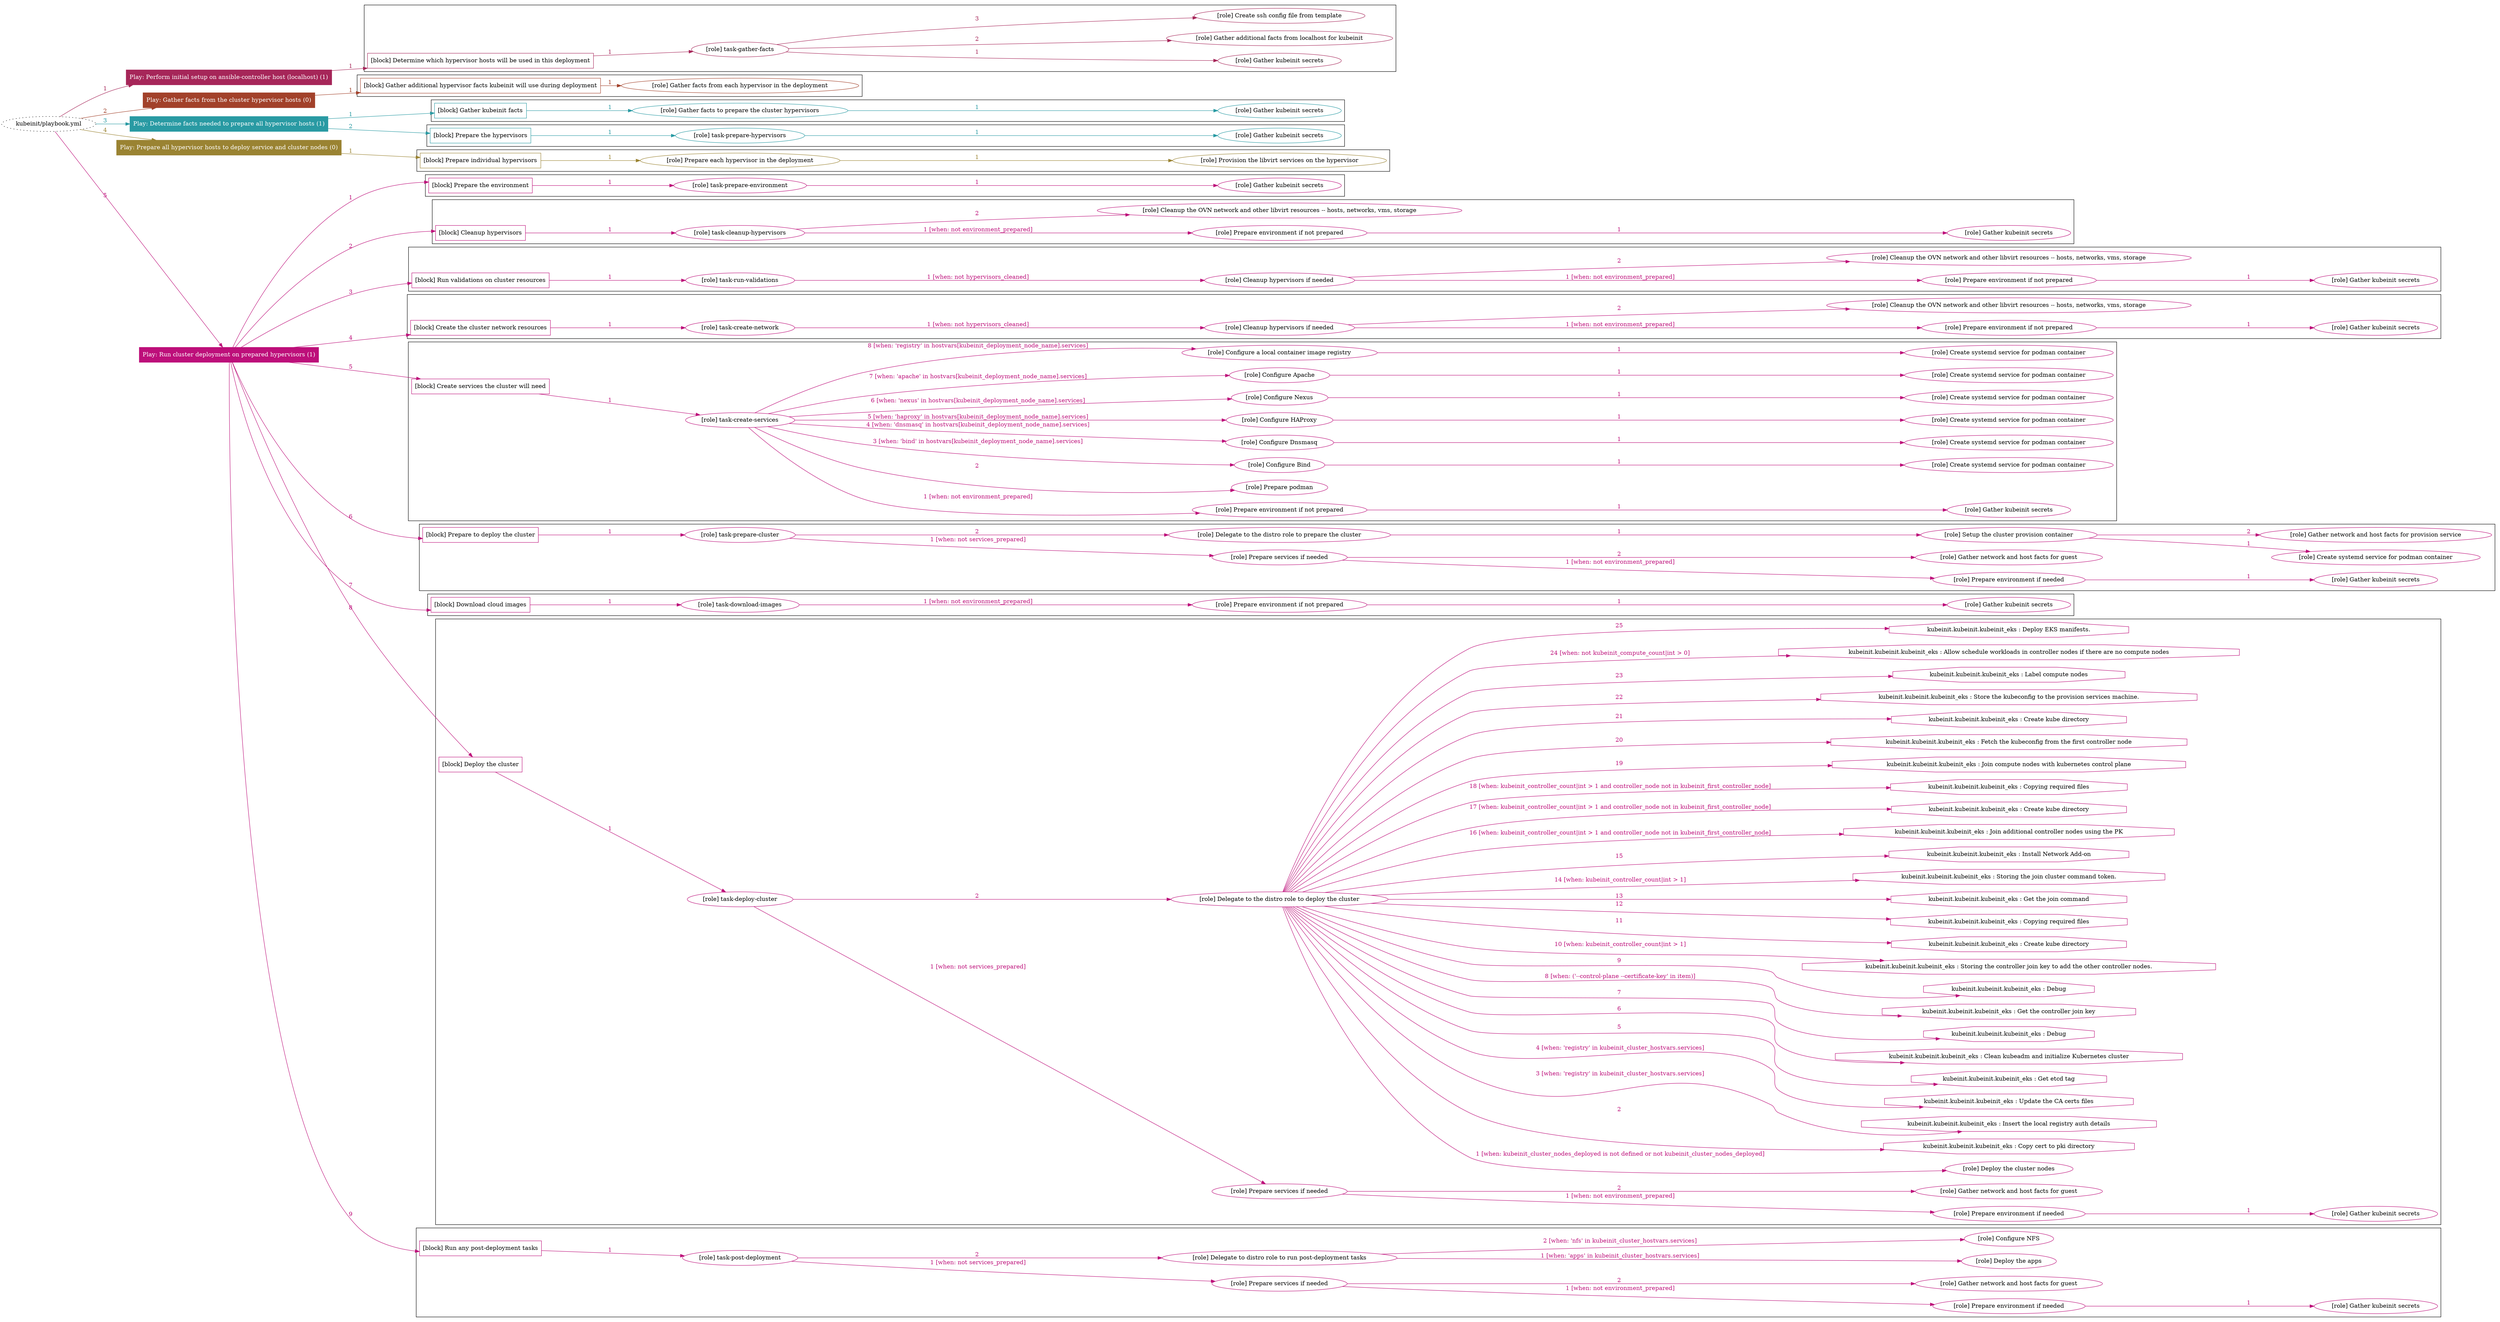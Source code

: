 digraph {
	graph [concentrate=true ordering=in rankdir=LR ratio=fill]
	edge [esep=5 sep=10]
	"kubeinit/playbook.yml" [URL="/home/runner/work/kubeinit/kubeinit/kubeinit/playbook.yml" id=playbook_c68b5346 style=dotted]
	"kubeinit/playbook.yml" -> play_2cca711b [label="1 " color="#a62659" fontcolor="#a62659" id=edge_7b5213d1 labeltooltip="1 " tooltip="1 "]
	subgraph "Play: Perform initial setup on ansible-controller host (localhost) (1)" {
		play_2cca711b [label="Play: Perform initial setup on ansible-controller host (localhost) (1)" URL="/home/runner/work/kubeinit/kubeinit/kubeinit/playbook.yml" color="#a62659" fontcolor="#ffffff" id=play_2cca711b shape=box style=filled tooltip=localhost]
		play_2cca711b -> block_35243fd2 [label=1 color="#a62659" fontcolor="#a62659" id=edge_e1781f9f labeltooltip=1 tooltip=1]
		subgraph cluster_block_35243fd2 {
			block_35243fd2 [label="[block] Determine which hypervisor hosts will be used in this deployment" URL="/home/runner/work/kubeinit/kubeinit/kubeinit/playbook.yml" color="#a62659" id=block_35243fd2 labeltooltip="Determine which hypervisor hosts will be used in this deployment" shape=box tooltip="Determine which hypervisor hosts will be used in this deployment"]
			block_35243fd2 -> role_c795b550 [label="1 " color="#a62659" fontcolor="#a62659" id=edge_b0d139e2 labeltooltip="1 " tooltip="1 "]
			subgraph "task-gather-facts" {
				role_c795b550 [label="[role] task-gather-facts" URL="/home/runner/work/kubeinit/kubeinit/kubeinit/playbook.yml" color="#a62659" id=role_c795b550 tooltip="task-gather-facts"]
				role_c795b550 -> role_e281907b [label="1 " color="#a62659" fontcolor="#a62659" id=edge_45d68e8f labeltooltip="1 " tooltip="1 "]
				subgraph "Gather kubeinit secrets" {
					role_e281907b [label="[role] Gather kubeinit secrets" URL="/home/runner/.ansible/collections/ansible_collections/kubeinit/kubeinit/roles/kubeinit_prepare/tasks/build_hypervisors_group.yml" color="#a62659" id=role_e281907b tooltip="Gather kubeinit secrets"]
				}
				role_c795b550 -> role_2769cbab [label="2 " color="#a62659" fontcolor="#a62659" id=edge_4b1c3a07 labeltooltip="2 " tooltip="2 "]
				subgraph "Gather additional facts from localhost for kubeinit" {
					role_2769cbab [label="[role] Gather additional facts from localhost for kubeinit" URL="/home/runner/.ansible/collections/ansible_collections/kubeinit/kubeinit/roles/kubeinit_prepare/tasks/build_hypervisors_group.yml" color="#a62659" id=role_2769cbab tooltip="Gather additional facts from localhost for kubeinit"]
				}
				role_c795b550 -> role_233fa149 [label="3 " color="#a62659" fontcolor="#a62659" id=edge_4111a25f labeltooltip="3 " tooltip="3 "]
				subgraph "Create ssh config file from template" {
					role_233fa149 [label="[role] Create ssh config file from template" URL="/home/runner/.ansible/collections/ansible_collections/kubeinit/kubeinit/roles/kubeinit_prepare/tasks/build_hypervisors_group.yml" color="#a62659" id=role_233fa149 tooltip="Create ssh config file from template"]
				}
			}
		}
	}
	"kubeinit/playbook.yml" -> play_6b00c701 [label="2 " color="#a2412a" fontcolor="#a2412a" id=edge_c020b6cf labeltooltip="2 " tooltip="2 "]
	subgraph "Play: Gather facts from the cluster hypervisor hosts (0)" {
		play_6b00c701 [label="Play: Gather facts from the cluster hypervisor hosts (0)" URL="/home/runner/work/kubeinit/kubeinit/kubeinit/playbook.yml" color="#a2412a" fontcolor="#ffffff" id=play_6b00c701 shape=box style=filled tooltip="Play: Gather facts from the cluster hypervisor hosts (0)"]
		play_6b00c701 -> block_b0afff28 [label=1 color="#a2412a" fontcolor="#a2412a" id=edge_057c5c45 labeltooltip=1 tooltip=1]
		subgraph cluster_block_b0afff28 {
			block_b0afff28 [label="[block] Gather additional hypervisor facts kubeinit will use during deployment" URL="/home/runner/work/kubeinit/kubeinit/kubeinit/playbook.yml" color="#a2412a" id=block_b0afff28 labeltooltip="Gather additional hypervisor facts kubeinit will use during deployment" shape=box tooltip="Gather additional hypervisor facts kubeinit will use during deployment"]
			block_b0afff28 -> role_95263b1f [label="1 " color="#a2412a" fontcolor="#a2412a" id=edge_a540914f labeltooltip="1 " tooltip="1 "]
			subgraph "Gather facts from each hypervisor in the deployment" {
				role_95263b1f [label="[role] Gather facts from each hypervisor in the deployment" URL="/home/runner/work/kubeinit/kubeinit/kubeinit/playbook.yml" color="#a2412a" id=role_95263b1f tooltip="Gather facts from each hypervisor in the deployment"]
			}
		}
	}
	"kubeinit/playbook.yml" -> play_147496eb [label="3 " color="#299aa3" fontcolor="#299aa3" id=edge_dfecfcf0 labeltooltip="3 " tooltip="3 "]
	subgraph "Play: Determine facts needed to prepare all hypervisor hosts (1)" {
		play_147496eb [label="Play: Determine facts needed to prepare all hypervisor hosts (1)" URL="/home/runner/work/kubeinit/kubeinit/kubeinit/playbook.yml" color="#299aa3" fontcolor="#ffffff" id=play_147496eb shape=box style=filled tooltip=localhost]
		play_147496eb -> block_518b6dad [label=1 color="#299aa3" fontcolor="#299aa3" id=edge_19180009 labeltooltip=1 tooltip=1]
		subgraph cluster_block_518b6dad {
			block_518b6dad [label="[block] Gather kubeinit facts" URL="/home/runner/work/kubeinit/kubeinit/kubeinit/playbook.yml" color="#299aa3" id=block_518b6dad labeltooltip="Gather kubeinit facts" shape=box tooltip="Gather kubeinit facts"]
			block_518b6dad -> role_99573e40 [label="1 " color="#299aa3" fontcolor="#299aa3" id=edge_03c3fbfb labeltooltip="1 " tooltip="1 "]
			subgraph "Gather facts to prepare the cluster hypervisors" {
				role_99573e40 [label="[role] Gather facts to prepare the cluster hypervisors" URL="/home/runner/work/kubeinit/kubeinit/kubeinit/playbook.yml" color="#299aa3" id=role_99573e40 tooltip="Gather facts to prepare the cluster hypervisors"]
				role_99573e40 -> role_c1c01ff2 [label="1 " color="#299aa3" fontcolor="#299aa3" id=edge_de5f2564 labeltooltip="1 " tooltip="1 "]
				subgraph "Gather kubeinit secrets" {
					role_c1c01ff2 [label="[role] Gather kubeinit secrets" URL="/home/runner/.ansible/collections/ansible_collections/kubeinit/kubeinit/roles/kubeinit_prepare/tasks/gather_kubeinit_facts.yml" color="#299aa3" id=role_c1c01ff2 tooltip="Gather kubeinit secrets"]
				}
			}
		}
		play_147496eb -> block_0cc04a56 [label=2 color="#299aa3" fontcolor="#299aa3" id=edge_bee56fce labeltooltip=2 tooltip=2]
		subgraph cluster_block_0cc04a56 {
			block_0cc04a56 [label="[block] Prepare the hypervisors" URL="/home/runner/work/kubeinit/kubeinit/kubeinit/playbook.yml" color="#299aa3" id=block_0cc04a56 labeltooltip="Prepare the hypervisors" shape=box tooltip="Prepare the hypervisors"]
			block_0cc04a56 -> role_fcddc761 [label="1 " color="#299aa3" fontcolor="#299aa3" id=edge_f2cb1e63 labeltooltip="1 " tooltip="1 "]
			subgraph "task-prepare-hypervisors" {
				role_fcddc761 [label="[role] task-prepare-hypervisors" URL="/home/runner/work/kubeinit/kubeinit/kubeinit/playbook.yml" color="#299aa3" id=role_fcddc761 tooltip="task-prepare-hypervisors"]
				role_fcddc761 -> role_3a2d52ed [label="1 " color="#299aa3" fontcolor="#299aa3" id=edge_ec6f6e6b labeltooltip="1 " tooltip="1 "]
				subgraph "Gather kubeinit secrets" {
					role_3a2d52ed [label="[role] Gather kubeinit secrets" URL="/home/runner/.ansible/collections/ansible_collections/kubeinit/kubeinit/roles/kubeinit_prepare/tasks/gather_kubeinit_facts.yml" color="#299aa3" id=role_3a2d52ed tooltip="Gather kubeinit secrets"]
				}
			}
		}
	}
	"kubeinit/playbook.yml" -> play_e4dea5e8 [label="4 " color="#9a8332" fontcolor="#9a8332" id=edge_ccf4d382 labeltooltip="4 " tooltip="4 "]
	subgraph "Play: Prepare all hypervisor hosts to deploy service and cluster nodes (0)" {
		play_e4dea5e8 [label="Play: Prepare all hypervisor hosts to deploy service and cluster nodes (0)" URL="/home/runner/work/kubeinit/kubeinit/kubeinit/playbook.yml" color="#9a8332" fontcolor="#ffffff" id=play_e4dea5e8 shape=box style=filled tooltip="Play: Prepare all hypervisor hosts to deploy service and cluster nodes (0)"]
		play_e4dea5e8 -> block_d09c6f03 [label=1 color="#9a8332" fontcolor="#9a8332" id=edge_a44c0e95 labeltooltip=1 tooltip=1]
		subgraph cluster_block_d09c6f03 {
			block_d09c6f03 [label="[block] Prepare individual hypervisors" URL="/home/runner/work/kubeinit/kubeinit/kubeinit/playbook.yml" color="#9a8332" id=block_d09c6f03 labeltooltip="Prepare individual hypervisors" shape=box tooltip="Prepare individual hypervisors"]
			block_d09c6f03 -> role_a3fccbf2 [label="1 " color="#9a8332" fontcolor="#9a8332" id=edge_be40c628 labeltooltip="1 " tooltip="1 "]
			subgraph "Prepare each hypervisor in the deployment" {
				role_a3fccbf2 [label="[role] Prepare each hypervisor in the deployment" URL="/home/runner/work/kubeinit/kubeinit/kubeinit/playbook.yml" color="#9a8332" id=role_a3fccbf2 tooltip="Prepare each hypervisor in the deployment"]
				role_a3fccbf2 -> role_8faf30be [label="1 " color="#9a8332" fontcolor="#9a8332" id=edge_e4c3ff54 labeltooltip="1 " tooltip="1 "]
				subgraph "Provision the libvirt services on the hypervisor" {
					role_8faf30be [label="[role] Provision the libvirt services on the hypervisor" URL="/home/runner/.ansible/collections/ansible_collections/kubeinit/kubeinit/roles/kubeinit_prepare/tasks/prepare_hypervisor.yml" color="#9a8332" id=role_8faf30be tooltip="Provision the libvirt services on the hypervisor"]
				}
			}
		}
	}
	"kubeinit/playbook.yml" -> play_e30058d6 [label="5 " color="#bd0f7a" fontcolor="#bd0f7a" id=edge_05025c13 labeltooltip="5 " tooltip="5 "]
	subgraph "Play: Run cluster deployment on prepared hypervisors (1)" {
		play_e30058d6 [label="Play: Run cluster deployment on prepared hypervisors (1)" URL="/home/runner/work/kubeinit/kubeinit/kubeinit/playbook.yml" color="#bd0f7a" fontcolor="#ffffff" id=play_e30058d6 shape=box style=filled tooltip=localhost]
		play_e30058d6 -> block_7da5c8a6 [label=1 color="#bd0f7a" fontcolor="#bd0f7a" id=edge_30e87358 labeltooltip=1 tooltip=1]
		subgraph cluster_block_7da5c8a6 {
			block_7da5c8a6 [label="[block] Prepare the environment" URL="/home/runner/work/kubeinit/kubeinit/kubeinit/playbook.yml" color="#bd0f7a" id=block_7da5c8a6 labeltooltip="Prepare the environment" shape=box tooltip="Prepare the environment"]
			block_7da5c8a6 -> role_700036f3 [label="1 " color="#bd0f7a" fontcolor="#bd0f7a" id=edge_45936d30 labeltooltip="1 " tooltip="1 "]
			subgraph "task-prepare-environment" {
				role_700036f3 [label="[role] task-prepare-environment" URL="/home/runner/work/kubeinit/kubeinit/kubeinit/playbook.yml" color="#bd0f7a" id=role_700036f3 tooltip="task-prepare-environment"]
				role_700036f3 -> role_173a0d23 [label="1 " color="#bd0f7a" fontcolor="#bd0f7a" id=edge_36e083ce labeltooltip="1 " tooltip="1 "]
				subgraph "Gather kubeinit secrets" {
					role_173a0d23 [label="[role] Gather kubeinit secrets" URL="/home/runner/.ansible/collections/ansible_collections/kubeinit/kubeinit/roles/kubeinit_prepare/tasks/gather_kubeinit_facts.yml" color="#bd0f7a" id=role_173a0d23 tooltip="Gather kubeinit secrets"]
				}
			}
		}
		play_e30058d6 -> block_8bc6e457 [label=2 color="#bd0f7a" fontcolor="#bd0f7a" id=edge_50cf2ad2 labeltooltip=2 tooltip=2]
		subgraph cluster_block_8bc6e457 {
			block_8bc6e457 [label="[block] Cleanup hypervisors" URL="/home/runner/work/kubeinit/kubeinit/kubeinit/playbook.yml" color="#bd0f7a" id=block_8bc6e457 labeltooltip="Cleanup hypervisors" shape=box tooltip="Cleanup hypervisors"]
			block_8bc6e457 -> role_d3594ee9 [label="1 " color="#bd0f7a" fontcolor="#bd0f7a" id=edge_af38700e labeltooltip="1 " tooltip="1 "]
			subgraph "task-cleanup-hypervisors" {
				role_d3594ee9 [label="[role] task-cleanup-hypervisors" URL="/home/runner/work/kubeinit/kubeinit/kubeinit/playbook.yml" color="#bd0f7a" id=role_d3594ee9 tooltip="task-cleanup-hypervisors"]
				role_d3594ee9 -> role_67d3279c [label="1 [when: not environment_prepared]" color="#bd0f7a" fontcolor="#bd0f7a" id=edge_00fc64a5 labeltooltip="1 [when: not environment_prepared]" tooltip="1 [when: not environment_prepared]"]
				subgraph "Prepare environment if not prepared" {
					role_67d3279c [label="[role] Prepare environment if not prepared" URL="/home/runner/.ansible/collections/ansible_collections/kubeinit/kubeinit/roles/kubeinit_prepare/tasks/cleanup_hypervisors.yml" color="#bd0f7a" id=role_67d3279c tooltip="Prepare environment if not prepared"]
					role_67d3279c -> role_4f981d88 [label="1 " color="#bd0f7a" fontcolor="#bd0f7a" id=edge_932eb0bc labeltooltip="1 " tooltip="1 "]
					subgraph "Gather kubeinit secrets" {
						role_4f981d88 [label="[role] Gather kubeinit secrets" URL="/home/runner/.ansible/collections/ansible_collections/kubeinit/kubeinit/roles/kubeinit_prepare/tasks/gather_kubeinit_facts.yml" color="#bd0f7a" id=role_4f981d88 tooltip="Gather kubeinit secrets"]
					}
				}
				role_d3594ee9 -> role_b9b1b226 [label="2 " color="#bd0f7a" fontcolor="#bd0f7a" id=edge_1e2026af labeltooltip="2 " tooltip="2 "]
				subgraph "Cleanup the OVN network and other libvirt resources -- hosts, networks, vms, storage" {
					role_b9b1b226 [label="[role] Cleanup the OVN network and other libvirt resources -- hosts, networks, vms, storage" URL="/home/runner/.ansible/collections/ansible_collections/kubeinit/kubeinit/roles/kubeinit_prepare/tasks/cleanup_hypervisors.yml" color="#bd0f7a" id=role_b9b1b226 tooltip="Cleanup the OVN network and other libvirt resources -- hosts, networks, vms, storage"]
				}
			}
		}
		play_e30058d6 -> block_9cb27516 [label=3 color="#bd0f7a" fontcolor="#bd0f7a" id=edge_acd5130c labeltooltip=3 tooltip=3]
		subgraph cluster_block_9cb27516 {
			block_9cb27516 [label="[block] Run validations on cluster resources" URL="/home/runner/work/kubeinit/kubeinit/kubeinit/playbook.yml" color="#bd0f7a" id=block_9cb27516 labeltooltip="Run validations on cluster resources" shape=box tooltip="Run validations on cluster resources"]
			block_9cb27516 -> role_7910d26d [label="1 " color="#bd0f7a" fontcolor="#bd0f7a" id=edge_b4d88356 labeltooltip="1 " tooltip="1 "]
			subgraph "task-run-validations" {
				role_7910d26d [label="[role] task-run-validations" URL="/home/runner/work/kubeinit/kubeinit/kubeinit/playbook.yml" color="#bd0f7a" id=role_7910d26d tooltip="task-run-validations"]
				role_7910d26d -> role_06bb8288 [label="1 [when: not hypervisors_cleaned]" color="#bd0f7a" fontcolor="#bd0f7a" id=edge_1e230a21 labeltooltip="1 [when: not hypervisors_cleaned]" tooltip="1 [when: not hypervisors_cleaned]"]
				subgraph "Cleanup hypervisors if needed" {
					role_06bb8288 [label="[role] Cleanup hypervisors if needed" URL="/home/runner/.ansible/collections/ansible_collections/kubeinit/kubeinit/roles/kubeinit_validations/tasks/main.yml" color="#bd0f7a" id=role_06bb8288 tooltip="Cleanup hypervisors if needed"]
					role_06bb8288 -> role_0dde5929 [label="1 [when: not environment_prepared]" color="#bd0f7a" fontcolor="#bd0f7a" id=edge_49eedfb3 labeltooltip="1 [when: not environment_prepared]" tooltip="1 [when: not environment_prepared]"]
					subgraph "Prepare environment if not prepared" {
						role_0dde5929 [label="[role] Prepare environment if not prepared" URL="/home/runner/.ansible/collections/ansible_collections/kubeinit/kubeinit/roles/kubeinit_prepare/tasks/cleanup_hypervisors.yml" color="#bd0f7a" id=role_0dde5929 tooltip="Prepare environment if not prepared"]
						role_0dde5929 -> role_be4e990e [label="1 " color="#bd0f7a" fontcolor="#bd0f7a" id=edge_bc64f9fb labeltooltip="1 " tooltip="1 "]
						subgraph "Gather kubeinit secrets" {
							role_be4e990e [label="[role] Gather kubeinit secrets" URL="/home/runner/.ansible/collections/ansible_collections/kubeinit/kubeinit/roles/kubeinit_prepare/tasks/gather_kubeinit_facts.yml" color="#bd0f7a" id=role_be4e990e tooltip="Gather kubeinit secrets"]
						}
					}
					role_06bb8288 -> role_2e9d3f8f [label="2 " color="#bd0f7a" fontcolor="#bd0f7a" id=edge_98607383 labeltooltip="2 " tooltip="2 "]
					subgraph "Cleanup the OVN network and other libvirt resources -- hosts, networks, vms, storage" {
						role_2e9d3f8f [label="[role] Cleanup the OVN network and other libvirt resources -- hosts, networks, vms, storage" URL="/home/runner/.ansible/collections/ansible_collections/kubeinit/kubeinit/roles/kubeinit_prepare/tasks/cleanup_hypervisors.yml" color="#bd0f7a" id=role_2e9d3f8f tooltip="Cleanup the OVN network and other libvirt resources -- hosts, networks, vms, storage"]
					}
				}
			}
		}
		play_e30058d6 -> block_e131e62e [label=4 color="#bd0f7a" fontcolor="#bd0f7a" id=edge_e18bb6ed labeltooltip=4 tooltip=4]
		subgraph cluster_block_e131e62e {
			block_e131e62e [label="[block] Create the cluster network resources" URL="/home/runner/work/kubeinit/kubeinit/kubeinit/playbook.yml" color="#bd0f7a" id=block_e131e62e labeltooltip="Create the cluster network resources" shape=box tooltip="Create the cluster network resources"]
			block_e131e62e -> role_1a182c53 [label="1 " color="#bd0f7a" fontcolor="#bd0f7a" id=edge_73d775d1 labeltooltip="1 " tooltip="1 "]
			subgraph "task-create-network" {
				role_1a182c53 [label="[role] task-create-network" URL="/home/runner/work/kubeinit/kubeinit/kubeinit/playbook.yml" color="#bd0f7a" id=role_1a182c53 tooltip="task-create-network"]
				role_1a182c53 -> role_de4df9e3 [label="1 [when: not hypervisors_cleaned]" color="#bd0f7a" fontcolor="#bd0f7a" id=edge_1003fb73 labeltooltip="1 [when: not hypervisors_cleaned]" tooltip="1 [when: not hypervisors_cleaned]"]
				subgraph "Cleanup hypervisors if needed" {
					role_de4df9e3 [label="[role] Cleanup hypervisors if needed" URL="/home/runner/.ansible/collections/ansible_collections/kubeinit/kubeinit/roles/kubeinit_libvirt/tasks/create_network.yml" color="#bd0f7a" id=role_de4df9e3 tooltip="Cleanup hypervisors if needed"]
					role_de4df9e3 -> role_dd1e7823 [label="1 [when: not environment_prepared]" color="#bd0f7a" fontcolor="#bd0f7a" id=edge_40e9a7dc labeltooltip="1 [when: not environment_prepared]" tooltip="1 [when: not environment_prepared]"]
					subgraph "Prepare environment if not prepared" {
						role_dd1e7823 [label="[role] Prepare environment if not prepared" URL="/home/runner/.ansible/collections/ansible_collections/kubeinit/kubeinit/roles/kubeinit_prepare/tasks/cleanup_hypervisors.yml" color="#bd0f7a" id=role_dd1e7823 tooltip="Prepare environment if not prepared"]
						role_dd1e7823 -> role_9dd5d644 [label="1 " color="#bd0f7a" fontcolor="#bd0f7a" id=edge_be380d00 labeltooltip="1 " tooltip="1 "]
						subgraph "Gather kubeinit secrets" {
							role_9dd5d644 [label="[role] Gather kubeinit secrets" URL="/home/runner/.ansible/collections/ansible_collections/kubeinit/kubeinit/roles/kubeinit_prepare/tasks/gather_kubeinit_facts.yml" color="#bd0f7a" id=role_9dd5d644 tooltip="Gather kubeinit secrets"]
						}
					}
					role_de4df9e3 -> role_0f0acd6a [label="2 " color="#bd0f7a" fontcolor="#bd0f7a" id=edge_586b6c9b labeltooltip="2 " tooltip="2 "]
					subgraph "Cleanup the OVN network and other libvirt resources -- hosts, networks, vms, storage" {
						role_0f0acd6a [label="[role] Cleanup the OVN network and other libvirt resources -- hosts, networks, vms, storage" URL="/home/runner/.ansible/collections/ansible_collections/kubeinit/kubeinit/roles/kubeinit_prepare/tasks/cleanup_hypervisors.yml" color="#bd0f7a" id=role_0f0acd6a tooltip="Cleanup the OVN network and other libvirt resources -- hosts, networks, vms, storage"]
					}
				}
			}
		}
		play_e30058d6 -> block_064e1178 [label=5 color="#bd0f7a" fontcolor="#bd0f7a" id=edge_5bc93cfa labeltooltip=5 tooltip=5]
		subgraph cluster_block_064e1178 {
			block_064e1178 [label="[block] Create services the cluster will need" URL="/home/runner/work/kubeinit/kubeinit/kubeinit/playbook.yml" color="#bd0f7a" id=block_064e1178 labeltooltip="Create services the cluster will need" shape=box tooltip="Create services the cluster will need"]
			block_064e1178 -> role_633e002a [label="1 " color="#bd0f7a" fontcolor="#bd0f7a" id=edge_221c2e6e labeltooltip="1 " tooltip="1 "]
			subgraph "task-create-services" {
				role_633e002a [label="[role] task-create-services" URL="/home/runner/work/kubeinit/kubeinit/kubeinit/playbook.yml" color="#bd0f7a" id=role_633e002a tooltip="task-create-services"]
				role_633e002a -> role_ebcb94d4 [label="1 [when: not environment_prepared]" color="#bd0f7a" fontcolor="#bd0f7a" id=edge_b39fdfb1 labeltooltip="1 [when: not environment_prepared]" tooltip="1 [when: not environment_prepared]"]
				subgraph "Prepare environment if not prepared" {
					role_ebcb94d4 [label="[role] Prepare environment if not prepared" URL="/home/runner/.ansible/collections/ansible_collections/kubeinit/kubeinit/roles/kubeinit_services/tasks/main.yml" color="#bd0f7a" id=role_ebcb94d4 tooltip="Prepare environment if not prepared"]
					role_ebcb94d4 -> role_def49802 [label="1 " color="#bd0f7a" fontcolor="#bd0f7a" id=edge_9c018c24 labeltooltip="1 " tooltip="1 "]
					subgraph "Gather kubeinit secrets" {
						role_def49802 [label="[role] Gather kubeinit secrets" URL="/home/runner/.ansible/collections/ansible_collections/kubeinit/kubeinit/roles/kubeinit_prepare/tasks/gather_kubeinit_facts.yml" color="#bd0f7a" id=role_def49802 tooltip="Gather kubeinit secrets"]
					}
				}
				role_633e002a -> role_8bb7e920 [label="2 " color="#bd0f7a" fontcolor="#bd0f7a" id=edge_35c862af labeltooltip="2 " tooltip="2 "]
				subgraph "Prepare podman" {
					role_8bb7e920 [label="[role] Prepare podman" URL="/home/runner/.ansible/collections/ansible_collections/kubeinit/kubeinit/roles/kubeinit_services/tasks/00_create_service_pod.yml" color="#bd0f7a" id=role_8bb7e920 tooltip="Prepare podman"]
				}
				role_633e002a -> role_2fec03db [label="3 [when: 'bind' in hostvars[kubeinit_deployment_node_name].services]" color="#bd0f7a" fontcolor="#bd0f7a" id=edge_4c8359c5 labeltooltip="3 [when: 'bind' in hostvars[kubeinit_deployment_node_name].services]" tooltip="3 [when: 'bind' in hostvars[kubeinit_deployment_node_name].services]"]
				subgraph "Configure Bind" {
					role_2fec03db [label="[role] Configure Bind" URL="/home/runner/.ansible/collections/ansible_collections/kubeinit/kubeinit/roles/kubeinit_services/tasks/start_services_containers.yml" color="#bd0f7a" id=role_2fec03db tooltip="Configure Bind"]
					role_2fec03db -> role_779d2d7e [label="1 " color="#bd0f7a" fontcolor="#bd0f7a" id=edge_2b2d617a labeltooltip="1 " tooltip="1 "]
					subgraph "Create systemd service for podman container" {
						role_779d2d7e [label="[role] Create systemd service for podman container" URL="/home/runner/.ansible/collections/ansible_collections/kubeinit/kubeinit/roles/kubeinit_bind/tasks/main.yml" color="#bd0f7a" id=role_779d2d7e tooltip="Create systemd service for podman container"]
					}
				}
				role_633e002a -> role_69295301 [label="4 [when: 'dnsmasq' in hostvars[kubeinit_deployment_node_name].services]" color="#bd0f7a" fontcolor="#bd0f7a" id=edge_bbc3f30b labeltooltip="4 [when: 'dnsmasq' in hostvars[kubeinit_deployment_node_name].services]" tooltip="4 [when: 'dnsmasq' in hostvars[kubeinit_deployment_node_name].services]"]
				subgraph "Configure Dnsmasq" {
					role_69295301 [label="[role] Configure Dnsmasq" URL="/home/runner/.ansible/collections/ansible_collections/kubeinit/kubeinit/roles/kubeinit_services/tasks/start_services_containers.yml" color="#bd0f7a" id=role_69295301 tooltip="Configure Dnsmasq"]
					role_69295301 -> role_8feb4269 [label="1 " color="#bd0f7a" fontcolor="#bd0f7a" id=edge_134cb80e labeltooltip="1 " tooltip="1 "]
					subgraph "Create systemd service for podman container" {
						role_8feb4269 [label="[role] Create systemd service for podman container" URL="/home/runner/.ansible/collections/ansible_collections/kubeinit/kubeinit/roles/kubeinit_dnsmasq/tasks/main.yml" color="#bd0f7a" id=role_8feb4269 tooltip="Create systemd service for podman container"]
					}
				}
				role_633e002a -> role_dbe303cb [label="5 [when: 'haproxy' in hostvars[kubeinit_deployment_node_name].services]" color="#bd0f7a" fontcolor="#bd0f7a" id=edge_7416809d labeltooltip="5 [when: 'haproxy' in hostvars[kubeinit_deployment_node_name].services]" tooltip="5 [when: 'haproxy' in hostvars[kubeinit_deployment_node_name].services]"]
				subgraph "Configure HAProxy" {
					role_dbe303cb [label="[role] Configure HAProxy" URL="/home/runner/.ansible/collections/ansible_collections/kubeinit/kubeinit/roles/kubeinit_services/tasks/start_services_containers.yml" color="#bd0f7a" id=role_dbe303cb tooltip="Configure HAProxy"]
					role_dbe303cb -> role_809267d4 [label="1 " color="#bd0f7a" fontcolor="#bd0f7a" id=edge_96361c68 labeltooltip="1 " tooltip="1 "]
					subgraph "Create systemd service for podman container" {
						role_809267d4 [label="[role] Create systemd service for podman container" URL="/home/runner/.ansible/collections/ansible_collections/kubeinit/kubeinit/roles/kubeinit_haproxy/tasks/main.yml" color="#bd0f7a" id=role_809267d4 tooltip="Create systemd service for podman container"]
					}
				}
				role_633e002a -> role_b59b66c1 [label="6 [when: 'nexus' in hostvars[kubeinit_deployment_node_name].services]" color="#bd0f7a" fontcolor="#bd0f7a" id=edge_089f27fe labeltooltip="6 [when: 'nexus' in hostvars[kubeinit_deployment_node_name].services]" tooltip="6 [when: 'nexus' in hostvars[kubeinit_deployment_node_name].services]"]
				subgraph "Configure Nexus" {
					role_b59b66c1 [label="[role] Configure Nexus" URL="/home/runner/.ansible/collections/ansible_collections/kubeinit/kubeinit/roles/kubeinit_services/tasks/start_services_containers.yml" color="#bd0f7a" id=role_b59b66c1 tooltip="Configure Nexus"]
					role_b59b66c1 -> role_4b40dd43 [label="1 " color="#bd0f7a" fontcolor="#bd0f7a" id=edge_42ea702e labeltooltip="1 " tooltip="1 "]
					subgraph "Create systemd service for podman container" {
						role_4b40dd43 [label="[role] Create systemd service for podman container" URL="/home/runner/.ansible/collections/ansible_collections/kubeinit/kubeinit/roles/kubeinit_nexus/tasks/main.yml" color="#bd0f7a" id=role_4b40dd43 tooltip="Create systemd service for podman container"]
					}
				}
				role_633e002a -> role_e758b119 [label="7 [when: 'apache' in hostvars[kubeinit_deployment_node_name].services]" color="#bd0f7a" fontcolor="#bd0f7a" id=edge_9f058acd labeltooltip="7 [when: 'apache' in hostvars[kubeinit_deployment_node_name].services]" tooltip="7 [when: 'apache' in hostvars[kubeinit_deployment_node_name].services]"]
				subgraph "Configure Apache" {
					role_e758b119 [label="[role] Configure Apache" URL="/home/runner/.ansible/collections/ansible_collections/kubeinit/kubeinit/roles/kubeinit_services/tasks/start_services_containers.yml" color="#bd0f7a" id=role_e758b119 tooltip="Configure Apache"]
					role_e758b119 -> role_700e56d3 [label="1 " color="#bd0f7a" fontcolor="#bd0f7a" id=edge_4a6837e3 labeltooltip="1 " tooltip="1 "]
					subgraph "Create systemd service for podman container" {
						role_700e56d3 [label="[role] Create systemd service for podman container" URL="/home/runner/.ansible/collections/ansible_collections/kubeinit/kubeinit/roles/kubeinit_apache/tasks/main.yml" color="#bd0f7a" id=role_700e56d3 tooltip="Create systemd service for podman container"]
					}
				}
				role_633e002a -> role_95d32bff [label="8 [when: 'registry' in hostvars[kubeinit_deployment_node_name].services]" color="#bd0f7a" fontcolor="#bd0f7a" id=edge_b960a3f5 labeltooltip="8 [when: 'registry' in hostvars[kubeinit_deployment_node_name].services]" tooltip="8 [when: 'registry' in hostvars[kubeinit_deployment_node_name].services]"]
				subgraph "Configure a local container image registry" {
					role_95d32bff [label="[role] Configure a local container image registry" URL="/home/runner/.ansible/collections/ansible_collections/kubeinit/kubeinit/roles/kubeinit_services/tasks/start_services_containers.yml" color="#bd0f7a" id=role_95d32bff tooltip="Configure a local container image registry"]
					role_95d32bff -> role_af153921 [label="1 " color="#bd0f7a" fontcolor="#bd0f7a" id=edge_4bc9241d labeltooltip="1 " tooltip="1 "]
					subgraph "Create systemd service for podman container" {
						role_af153921 [label="[role] Create systemd service for podman container" URL="/home/runner/.ansible/collections/ansible_collections/kubeinit/kubeinit/roles/kubeinit_registry/tasks/main.yml" color="#bd0f7a" id=role_af153921 tooltip="Create systemd service for podman container"]
					}
				}
			}
		}
		play_e30058d6 -> block_8b874e20 [label=6 color="#bd0f7a" fontcolor="#bd0f7a" id=edge_92ddd755 labeltooltip=6 tooltip=6]
		subgraph cluster_block_8b874e20 {
			block_8b874e20 [label="[block] Prepare to deploy the cluster" URL="/home/runner/work/kubeinit/kubeinit/kubeinit/playbook.yml" color="#bd0f7a" id=block_8b874e20 labeltooltip="Prepare to deploy the cluster" shape=box tooltip="Prepare to deploy the cluster"]
			block_8b874e20 -> role_47fa345e [label="1 " color="#bd0f7a" fontcolor="#bd0f7a" id=edge_bbafc727 labeltooltip="1 " tooltip="1 "]
			subgraph "task-prepare-cluster" {
				role_47fa345e [label="[role] task-prepare-cluster" URL="/home/runner/work/kubeinit/kubeinit/kubeinit/playbook.yml" color="#bd0f7a" id=role_47fa345e tooltip="task-prepare-cluster"]
				role_47fa345e -> role_4ad682dc [label="1 [when: not services_prepared]" color="#bd0f7a" fontcolor="#bd0f7a" id=edge_0c771c2a labeltooltip="1 [when: not services_prepared]" tooltip="1 [when: not services_prepared]"]
				subgraph "Prepare services if needed" {
					role_4ad682dc [label="[role] Prepare services if needed" URL="/home/runner/.ansible/collections/ansible_collections/kubeinit/kubeinit/roles/kubeinit_prepare/tasks/prepare_cluster.yml" color="#bd0f7a" id=role_4ad682dc tooltip="Prepare services if needed"]
					role_4ad682dc -> role_a3c94efc [label="1 [when: not environment_prepared]" color="#bd0f7a" fontcolor="#bd0f7a" id=edge_62f61aac labeltooltip="1 [when: not environment_prepared]" tooltip="1 [when: not environment_prepared]"]
					subgraph "Prepare environment if needed" {
						role_a3c94efc [label="[role] Prepare environment if needed" URL="/home/runner/.ansible/collections/ansible_collections/kubeinit/kubeinit/roles/kubeinit_services/tasks/prepare_services.yml" color="#bd0f7a" id=role_a3c94efc tooltip="Prepare environment if needed"]
						role_a3c94efc -> role_7a1d5e29 [label="1 " color="#bd0f7a" fontcolor="#bd0f7a" id=edge_01fdb01d labeltooltip="1 " tooltip="1 "]
						subgraph "Gather kubeinit secrets" {
							role_7a1d5e29 [label="[role] Gather kubeinit secrets" URL="/home/runner/.ansible/collections/ansible_collections/kubeinit/kubeinit/roles/kubeinit_prepare/tasks/gather_kubeinit_facts.yml" color="#bd0f7a" id=role_7a1d5e29 tooltip="Gather kubeinit secrets"]
						}
					}
					role_4ad682dc -> role_77fb917f [label="2 " color="#bd0f7a" fontcolor="#bd0f7a" id=edge_9fd2681f labeltooltip="2 " tooltip="2 "]
					subgraph "Gather network and host facts for guest" {
						role_77fb917f [label="[role] Gather network and host facts for guest" URL="/home/runner/.ansible/collections/ansible_collections/kubeinit/kubeinit/roles/kubeinit_services/tasks/prepare_services.yml" color="#bd0f7a" id=role_77fb917f tooltip="Gather network and host facts for guest"]
					}
				}
				role_47fa345e -> role_fd59a516 [label="2 " color="#bd0f7a" fontcolor="#bd0f7a" id=edge_1db568c2 labeltooltip="2 " tooltip="2 "]
				subgraph "Delegate to the distro role to prepare the cluster" {
					role_fd59a516 [label="[role] Delegate to the distro role to prepare the cluster" URL="/home/runner/.ansible/collections/ansible_collections/kubeinit/kubeinit/roles/kubeinit_prepare/tasks/prepare_cluster.yml" color="#bd0f7a" id=role_fd59a516 tooltip="Delegate to the distro role to prepare the cluster"]
					role_fd59a516 -> role_98dc72a4 [label="1 " color="#bd0f7a" fontcolor="#bd0f7a" id=edge_18cc64af labeltooltip="1 " tooltip="1 "]
					subgraph "Setup the cluster provision container" {
						role_98dc72a4 [label="[role] Setup the cluster provision container" URL="/home/runner/.ansible/collections/ansible_collections/kubeinit/kubeinit/roles/kubeinit_eks/tasks/prepare_cluster.yml" color="#bd0f7a" id=role_98dc72a4 tooltip="Setup the cluster provision container"]
						role_98dc72a4 -> role_a3cbf5b0 [label="1 " color="#bd0f7a" fontcolor="#bd0f7a" id=edge_2aad66a9 labeltooltip="1 " tooltip="1 "]
						subgraph "Create systemd service for podman container" {
							role_a3cbf5b0 [label="[role] Create systemd service for podman container" URL="/home/runner/.ansible/collections/ansible_collections/kubeinit/kubeinit/roles/kubeinit_services/tasks/create_provision_container.yml" color="#bd0f7a" id=role_a3cbf5b0 tooltip="Create systemd service for podman container"]
						}
						role_98dc72a4 -> role_dfc3dd2d [label="2 " color="#bd0f7a" fontcolor="#bd0f7a" id=edge_976664db labeltooltip="2 " tooltip="2 "]
						subgraph "Gather network and host facts for provision service" {
							role_dfc3dd2d [label="[role] Gather network and host facts for provision service" URL="/home/runner/.ansible/collections/ansible_collections/kubeinit/kubeinit/roles/kubeinit_services/tasks/create_provision_container.yml" color="#bd0f7a" id=role_dfc3dd2d tooltip="Gather network and host facts for provision service"]
						}
					}
				}
			}
		}
		play_e30058d6 -> block_edbde516 [label=7 color="#bd0f7a" fontcolor="#bd0f7a" id=edge_526673f9 labeltooltip=7 tooltip=7]
		subgraph cluster_block_edbde516 {
			block_edbde516 [label="[block] Download cloud images" URL="/home/runner/work/kubeinit/kubeinit/kubeinit/playbook.yml" color="#bd0f7a" id=block_edbde516 labeltooltip="Download cloud images" shape=box tooltip="Download cloud images"]
			block_edbde516 -> role_4d6be62a [label="1 " color="#bd0f7a" fontcolor="#bd0f7a" id=edge_49dd59a5 labeltooltip="1 " tooltip="1 "]
			subgraph "task-download-images" {
				role_4d6be62a [label="[role] task-download-images" URL="/home/runner/work/kubeinit/kubeinit/kubeinit/playbook.yml" color="#bd0f7a" id=role_4d6be62a tooltip="task-download-images"]
				role_4d6be62a -> role_29649f3c [label="1 [when: not environment_prepared]" color="#bd0f7a" fontcolor="#bd0f7a" id=edge_ed57da87 labeltooltip="1 [when: not environment_prepared]" tooltip="1 [when: not environment_prepared]"]
				subgraph "Prepare environment if not prepared" {
					role_29649f3c [label="[role] Prepare environment if not prepared" URL="/home/runner/.ansible/collections/ansible_collections/kubeinit/kubeinit/roles/kubeinit_libvirt/tasks/download_cloud_images.yml" color="#bd0f7a" id=role_29649f3c tooltip="Prepare environment if not prepared"]
					role_29649f3c -> role_cbe1bafe [label="1 " color="#bd0f7a" fontcolor="#bd0f7a" id=edge_1adf97df labeltooltip="1 " tooltip="1 "]
					subgraph "Gather kubeinit secrets" {
						role_cbe1bafe [label="[role] Gather kubeinit secrets" URL="/home/runner/.ansible/collections/ansible_collections/kubeinit/kubeinit/roles/kubeinit_prepare/tasks/gather_kubeinit_facts.yml" color="#bd0f7a" id=role_cbe1bafe tooltip="Gather kubeinit secrets"]
					}
				}
			}
		}
		play_e30058d6 -> block_322e5ab4 [label=8 color="#bd0f7a" fontcolor="#bd0f7a" id=edge_9c73d323 labeltooltip=8 tooltip=8]
		subgraph cluster_block_322e5ab4 {
			block_322e5ab4 [label="[block] Deploy the cluster" URL="/home/runner/work/kubeinit/kubeinit/kubeinit/playbook.yml" color="#bd0f7a" id=block_322e5ab4 labeltooltip="Deploy the cluster" shape=box tooltip="Deploy the cluster"]
			block_322e5ab4 -> role_50d70cfd [label="1 " color="#bd0f7a" fontcolor="#bd0f7a" id=edge_24424bed labeltooltip="1 " tooltip="1 "]
			subgraph "task-deploy-cluster" {
				role_50d70cfd [label="[role] task-deploy-cluster" URL="/home/runner/work/kubeinit/kubeinit/kubeinit/playbook.yml" color="#bd0f7a" id=role_50d70cfd tooltip="task-deploy-cluster"]
				role_50d70cfd -> role_52513bd3 [label="1 [when: not services_prepared]" color="#bd0f7a" fontcolor="#bd0f7a" id=edge_e1562143 labeltooltip="1 [when: not services_prepared]" tooltip="1 [when: not services_prepared]"]
				subgraph "Prepare services if needed" {
					role_52513bd3 [label="[role] Prepare services if needed" URL="/home/runner/.ansible/collections/ansible_collections/kubeinit/kubeinit/roles/kubeinit_prepare/tasks/deploy_cluster.yml" color="#bd0f7a" id=role_52513bd3 tooltip="Prepare services if needed"]
					role_52513bd3 -> role_3c79222b [label="1 [when: not environment_prepared]" color="#bd0f7a" fontcolor="#bd0f7a" id=edge_607c0db1 labeltooltip="1 [when: not environment_prepared]" tooltip="1 [when: not environment_prepared]"]
					subgraph "Prepare environment if needed" {
						role_3c79222b [label="[role] Prepare environment if needed" URL="/home/runner/.ansible/collections/ansible_collections/kubeinit/kubeinit/roles/kubeinit_services/tasks/prepare_services.yml" color="#bd0f7a" id=role_3c79222b tooltip="Prepare environment if needed"]
						role_3c79222b -> role_5639032d [label="1 " color="#bd0f7a" fontcolor="#bd0f7a" id=edge_527010e7 labeltooltip="1 " tooltip="1 "]
						subgraph "Gather kubeinit secrets" {
							role_5639032d [label="[role] Gather kubeinit secrets" URL="/home/runner/.ansible/collections/ansible_collections/kubeinit/kubeinit/roles/kubeinit_prepare/tasks/gather_kubeinit_facts.yml" color="#bd0f7a" id=role_5639032d tooltip="Gather kubeinit secrets"]
						}
					}
					role_52513bd3 -> role_f3a0c206 [label="2 " color="#bd0f7a" fontcolor="#bd0f7a" id=edge_21461722 labeltooltip="2 " tooltip="2 "]
					subgraph "Gather network and host facts for guest" {
						role_f3a0c206 [label="[role] Gather network and host facts for guest" URL="/home/runner/.ansible/collections/ansible_collections/kubeinit/kubeinit/roles/kubeinit_services/tasks/prepare_services.yml" color="#bd0f7a" id=role_f3a0c206 tooltip="Gather network and host facts for guest"]
					}
				}
				role_50d70cfd -> role_ee9440b7 [label="2 " color="#bd0f7a" fontcolor="#bd0f7a" id=edge_f5ac5fb7 labeltooltip="2 " tooltip="2 "]
				subgraph "Delegate to the distro role to deploy the cluster" {
					role_ee9440b7 [label="[role] Delegate to the distro role to deploy the cluster" URL="/home/runner/.ansible/collections/ansible_collections/kubeinit/kubeinit/roles/kubeinit_prepare/tasks/deploy_cluster.yml" color="#bd0f7a" id=role_ee9440b7 tooltip="Delegate to the distro role to deploy the cluster"]
					role_ee9440b7 -> role_668572c8 [label="1 [when: kubeinit_cluster_nodes_deployed is not defined or not kubeinit_cluster_nodes_deployed]" color="#bd0f7a" fontcolor="#bd0f7a" id=edge_a60858ee labeltooltip="1 [when: kubeinit_cluster_nodes_deployed is not defined or not kubeinit_cluster_nodes_deployed]" tooltip="1 [when: kubeinit_cluster_nodes_deployed is not defined or not kubeinit_cluster_nodes_deployed]"]
					subgraph "Deploy the cluster nodes" {
						role_668572c8 [label="[role] Deploy the cluster nodes" URL="/home/runner/.ansible/collections/ansible_collections/kubeinit/kubeinit/roles/kubeinit_eks/tasks/main.yml" color="#bd0f7a" id=role_668572c8 tooltip="Deploy the cluster nodes"]
					}
					task_abb6a607 [label="kubeinit.kubeinit.kubeinit_eks : Copy cert to pki directory" URL="/home/runner/.ansible/collections/ansible_collections/kubeinit/kubeinit/roles/kubeinit_eks/tasks/main.yml" color="#bd0f7a" id=task_abb6a607 shape=octagon tooltip="kubeinit.kubeinit.kubeinit_eks : Copy cert to pki directory"]
					role_ee9440b7 -> task_abb6a607 [label="2 " color="#bd0f7a" fontcolor="#bd0f7a" id=edge_73b36110 labeltooltip="2 " tooltip="2 "]
					task_503d2f8d [label="kubeinit.kubeinit.kubeinit_eks : Insert the local registry auth details" URL="/home/runner/.ansible/collections/ansible_collections/kubeinit/kubeinit/roles/kubeinit_eks/tasks/main.yml" color="#bd0f7a" id=task_503d2f8d shape=octagon tooltip="kubeinit.kubeinit.kubeinit_eks : Insert the local registry auth details"]
					role_ee9440b7 -> task_503d2f8d [label="3 [when: 'registry' in kubeinit_cluster_hostvars.services]" color="#bd0f7a" fontcolor="#bd0f7a" id=edge_e5036026 labeltooltip="3 [when: 'registry' in kubeinit_cluster_hostvars.services]" tooltip="3 [when: 'registry' in kubeinit_cluster_hostvars.services]"]
					task_001b349c [label="kubeinit.kubeinit.kubeinit_eks : Update the CA certs files" URL="/home/runner/.ansible/collections/ansible_collections/kubeinit/kubeinit/roles/kubeinit_eks/tasks/main.yml" color="#bd0f7a" id=task_001b349c shape=octagon tooltip="kubeinit.kubeinit.kubeinit_eks : Update the CA certs files"]
					role_ee9440b7 -> task_001b349c [label="4 [when: 'registry' in kubeinit_cluster_hostvars.services]" color="#bd0f7a" fontcolor="#bd0f7a" id=edge_fd539050 labeltooltip="4 [when: 'registry' in kubeinit_cluster_hostvars.services]" tooltip="4 [when: 'registry' in kubeinit_cluster_hostvars.services]"]
					task_37b58501 [label="kubeinit.kubeinit.kubeinit_eks : Get etcd tag" URL="/home/runner/.ansible/collections/ansible_collections/kubeinit/kubeinit/roles/kubeinit_eks/tasks/main.yml" color="#bd0f7a" id=task_37b58501 shape=octagon tooltip="kubeinit.kubeinit.kubeinit_eks : Get etcd tag"]
					role_ee9440b7 -> task_37b58501 [label="5 " color="#bd0f7a" fontcolor="#bd0f7a" id=edge_ebcca9cb labeltooltip="5 " tooltip="5 "]
					task_f97e2ab1 [label="kubeinit.kubeinit.kubeinit_eks : Clean kubeadm and initialize Kubernetes cluster" URL="/home/runner/.ansible/collections/ansible_collections/kubeinit/kubeinit/roles/kubeinit_eks/tasks/main.yml" color="#bd0f7a" id=task_f97e2ab1 shape=octagon tooltip="kubeinit.kubeinit.kubeinit_eks : Clean kubeadm and initialize Kubernetes cluster"]
					role_ee9440b7 -> task_f97e2ab1 [label="6 " color="#bd0f7a" fontcolor="#bd0f7a" id=edge_8bc561f9 labeltooltip="6 " tooltip="6 "]
					task_932bb043 [label="kubeinit.kubeinit.kubeinit_eks : Debug" URL="/home/runner/.ansible/collections/ansible_collections/kubeinit/kubeinit/roles/kubeinit_eks/tasks/main.yml" color="#bd0f7a" id=task_932bb043 shape=octagon tooltip="kubeinit.kubeinit.kubeinit_eks : Debug"]
					role_ee9440b7 -> task_932bb043 [label="7 " color="#bd0f7a" fontcolor="#bd0f7a" id=edge_90caff13 labeltooltip="7 " tooltip="7 "]
					task_134ce089 [label="kubeinit.kubeinit.kubeinit_eks : Get the controller join key" URL="/home/runner/.ansible/collections/ansible_collections/kubeinit/kubeinit/roles/kubeinit_eks/tasks/main.yml" color="#bd0f7a" id=task_134ce089 shape=octagon tooltip="kubeinit.kubeinit.kubeinit_eks : Get the controller join key"]
					role_ee9440b7 -> task_134ce089 [label="8 [when: ('--control-plane --certificate-key' in item)]" color="#bd0f7a" fontcolor="#bd0f7a" id=edge_d45a19c2 labeltooltip="8 [when: ('--control-plane --certificate-key' in item)]" tooltip="8 [when: ('--control-plane --certificate-key' in item)]"]
					task_b1dd783f [label="kubeinit.kubeinit.kubeinit_eks : Debug" URL="/home/runner/.ansible/collections/ansible_collections/kubeinit/kubeinit/roles/kubeinit_eks/tasks/main.yml" color="#bd0f7a" id=task_b1dd783f shape=octagon tooltip="kubeinit.kubeinit.kubeinit_eks : Debug"]
					role_ee9440b7 -> task_b1dd783f [label="9 " color="#bd0f7a" fontcolor="#bd0f7a" id=edge_a99d7af5 labeltooltip="9 " tooltip="9 "]
					task_659b825c [label="kubeinit.kubeinit.kubeinit_eks : Storing the controller join key to add the other controller nodes." URL="/home/runner/.ansible/collections/ansible_collections/kubeinit/kubeinit/roles/kubeinit_eks/tasks/main.yml" color="#bd0f7a" id=task_659b825c shape=octagon tooltip="kubeinit.kubeinit.kubeinit_eks : Storing the controller join key to add the other controller nodes."]
					role_ee9440b7 -> task_659b825c [label="10 [when: kubeinit_controller_count|int > 1]" color="#bd0f7a" fontcolor="#bd0f7a" id=edge_c666f83e labeltooltip="10 [when: kubeinit_controller_count|int > 1]" tooltip="10 [when: kubeinit_controller_count|int > 1]"]
					task_016f69a7 [label="kubeinit.kubeinit.kubeinit_eks : Create kube directory" URL="/home/runner/.ansible/collections/ansible_collections/kubeinit/kubeinit/roles/kubeinit_eks/tasks/main.yml" color="#bd0f7a" id=task_016f69a7 shape=octagon tooltip="kubeinit.kubeinit.kubeinit_eks : Create kube directory"]
					role_ee9440b7 -> task_016f69a7 [label="11 " color="#bd0f7a" fontcolor="#bd0f7a" id=edge_37af416a labeltooltip="11 " tooltip="11 "]
					task_2a3bca9a [label="kubeinit.kubeinit.kubeinit_eks : Copying required files" URL="/home/runner/.ansible/collections/ansible_collections/kubeinit/kubeinit/roles/kubeinit_eks/tasks/main.yml" color="#bd0f7a" id=task_2a3bca9a shape=octagon tooltip="kubeinit.kubeinit.kubeinit_eks : Copying required files"]
					role_ee9440b7 -> task_2a3bca9a [label="12 " color="#bd0f7a" fontcolor="#bd0f7a" id=edge_c1cadd56 labeltooltip="12 " tooltip="12 "]
					task_d87cd5cb [label="kubeinit.kubeinit.kubeinit_eks : Get the join command" URL="/home/runner/.ansible/collections/ansible_collections/kubeinit/kubeinit/roles/kubeinit_eks/tasks/main.yml" color="#bd0f7a" id=task_d87cd5cb shape=octagon tooltip="kubeinit.kubeinit.kubeinit_eks : Get the join command"]
					role_ee9440b7 -> task_d87cd5cb [label="13 " color="#bd0f7a" fontcolor="#bd0f7a" id=edge_bdfa9ab2 labeltooltip="13 " tooltip="13 "]
					task_79a72ab1 [label="kubeinit.kubeinit.kubeinit_eks : Storing the join cluster command token." URL="/home/runner/.ansible/collections/ansible_collections/kubeinit/kubeinit/roles/kubeinit_eks/tasks/main.yml" color="#bd0f7a" id=task_79a72ab1 shape=octagon tooltip="kubeinit.kubeinit.kubeinit_eks : Storing the join cluster command token."]
					role_ee9440b7 -> task_79a72ab1 [label="14 [when: kubeinit_controller_count|int > 1]" color="#bd0f7a" fontcolor="#bd0f7a" id=edge_c584337c labeltooltip="14 [when: kubeinit_controller_count|int > 1]" tooltip="14 [when: kubeinit_controller_count|int > 1]"]
					task_d558c87f [label="kubeinit.kubeinit.kubeinit_eks : Install Network Add-on" URL="/home/runner/.ansible/collections/ansible_collections/kubeinit/kubeinit/roles/kubeinit_eks/tasks/main.yml" color="#bd0f7a" id=task_d558c87f shape=octagon tooltip="kubeinit.kubeinit.kubeinit_eks : Install Network Add-on"]
					role_ee9440b7 -> task_d558c87f [label="15 " color="#bd0f7a" fontcolor="#bd0f7a" id=edge_dcc9ef94 labeltooltip="15 " tooltip="15 "]
					task_8ff78d7e [label="kubeinit.kubeinit.kubeinit_eks : Join additional controller nodes using the PK" URL="/home/runner/.ansible/collections/ansible_collections/kubeinit/kubeinit/roles/kubeinit_eks/tasks/main.yml" color="#bd0f7a" id=task_8ff78d7e shape=octagon tooltip="kubeinit.kubeinit.kubeinit_eks : Join additional controller nodes using the PK"]
					role_ee9440b7 -> task_8ff78d7e [label="16 [when: kubeinit_controller_count|int > 1 and controller_node not in kubeinit_first_controller_node]" color="#bd0f7a" fontcolor="#bd0f7a" id=edge_20883754 labeltooltip="16 [when: kubeinit_controller_count|int > 1 and controller_node not in kubeinit_first_controller_node]" tooltip="16 [when: kubeinit_controller_count|int > 1 and controller_node not in kubeinit_first_controller_node]"]
					task_13f7bf07 [label="kubeinit.kubeinit.kubeinit_eks : Create kube directory" URL="/home/runner/.ansible/collections/ansible_collections/kubeinit/kubeinit/roles/kubeinit_eks/tasks/main.yml" color="#bd0f7a" id=task_13f7bf07 shape=octagon tooltip="kubeinit.kubeinit.kubeinit_eks : Create kube directory"]
					role_ee9440b7 -> task_13f7bf07 [label="17 [when: kubeinit_controller_count|int > 1 and controller_node not in kubeinit_first_controller_node]" color="#bd0f7a" fontcolor="#bd0f7a" id=edge_38148504 labeltooltip="17 [when: kubeinit_controller_count|int > 1 and controller_node not in kubeinit_first_controller_node]" tooltip="17 [when: kubeinit_controller_count|int > 1 and controller_node not in kubeinit_first_controller_node]"]
					task_e2edc987 [label="kubeinit.kubeinit.kubeinit_eks : Copying required files" URL="/home/runner/.ansible/collections/ansible_collections/kubeinit/kubeinit/roles/kubeinit_eks/tasks/main.yml" color="#bd0f7a" id=task_e2edc987 shape=octagon tooltip="kubeinit.kubeinit.kubeinit_eks : Copying required files"]
					role_ee9440b7 -> task_e2edc987 [label="18 [when: kubeinit_controller_count|int > 1 and controller_node not in kubeinit_first_controller_node]" color="#bd0f7a" fontcolor="#bd0f7a" id=edge_1e05c725 labeltooltip="18 [when: kubeinit_controller_count|int > 1 and controller_node not in kubeinit_first_controller_node]" tooltip="18 [when: kubeinit_controller_count|int > 1 and controller_node not in kubeinit_first_controller_node]"]
					task_55433d14 [label="kubeinit.kubeinit.kubeinit_eks : Join compute nodes with kubernetes control plane" URL="/home/runner/.ansible/collections/ansible_collections/kubeinit/kubeinit/roles/kubeinit_eks/tasks/main.yml" color="#bd0f7a" id=task_55433d14 shape=octagon tooltip="kubeinit.kubeinit.kubeinit_eks : Join compute nodes with kubernetes control plane"]
					role_ee9440b7 -> task_55433d14 [label="19 " color="#bd0f7a" fontcolor="#bd0f7a" id=edge_380a14ae labeltooltip="19 " tooltip="19 "]
					task_b074b964 [label="kubeinit.kubeinit.kubeinit_eks : Fetch the kubeconfig from the first controller node" URL="/home/runner/.ansible/collections/ansible_collections/kubeinit/kubeinit/roles/kubeinit_eks/tasks/main.yml" color="#bd0f7a" id=task_b074b964 shape=octagon tooltip="kubeinit.kubeinit.kubeinit_eks : Fetch the kubeconfig from the first controller node"]
					role_ee9440b7 -> task_b074b964 [label="20 " color="#bd0f7a" fontcolor="#bd0f7a" id=edge_89c5dea6 labeltooltip="20 " tooltip="20 "]
					task_ebdc3f46 [label="kubeinit.kubeinit.kubeinit_eks : Create kube directory" URL="/home/runner/.ansible/collections/ansible_collections/kubeinit/kubeinit/roles/kubeinit_eks/tasks/main.yml" color="#bd0f7a" id=task_ebdc3f46 shape=octagon tooltip="kubeinit.kubeinit.kubeinit_eks : Create kube directory"]
					role_ee9440b7 -> task_ebdc3f46 [label="21 " color="#bd0f7a" fontcolor="#bd0f7a" id=edge_14bb8453 labeltooltip="21 " tooltip="21 "]
					task_c0d387a6 [label="kubeinit.kubeinit.kubeinit_eks : Store the kubeconfig to the provision services machine." URL="/home/runner/.ansible/collections/ansible_collections/kubeinit/kubeinit/roles/kubeinit_eks/tasks/main.yml" color="#bd0f7a" id=task_c0d387a6 shape=octagon tooltip="kubeinit.kubeinit.kubeinit_eks : Store the kubeconfig to the provision services machine."]
					role_ee9440b7 -> task_c0d387a6 [label="22 " color="#bd0f7a" fontcolor="#bd0f7a" id=edge_c2df3030 labeltooltip="22 " tooltip="22 "]
					task_897fd146 [label="kubeinit.kubeinit.kubeinit_eks : Label compute nodes" URL="/home/runner/.ansible/collections/ansible_collections/kubeinit/kubeinit/roles/kubeinit_eks/tasks/main.yml" color="#bd0f7a" id=task_897fd146 shape=octagon tooltip="kubeinit.kubeinit.kubeinit_eks : Label compute nodes"]
					role_ee9440b7 -> task_897fd146 [label="23 " color="#bd0f7a" fontcolor="#bd0f7a" id=edge_ae9eda13 labeltooltip="23 " tooltip="23 "]
					task_bc2b6274 [label="kubeinit.kubeinit.kubeinit_eks : Allow schedule workloads in controller nodes if there are no compute nodes" URL="/home/runner/.ansible/collections/ansible_collections/kubeinit/kubeinit/roles/kubeinit_eks/tasks/main.yml" color="#bd0f7a" id=task_bc2b6274 shape=octagon tooltip="kubeinit.kubeinit.kubeinit_eks : Allow schedule workloads in controller nodes if there are no compute nodes"]
					role_ee9440b7 -> task_bc2b6274 [label="24 [when: not kubeinit_compute_count|int > 0]" color="#bd0f7a" fontcolor="#bd0f7a" id=edge_dbde4ec2 labeltooltip="24 [when: not kubeinit_compute_count|int > 0]" tooltip="24 [when: not kubeinit_compute_count|int > 0]"]
					task_4c3603aa [label="kubeinit.kubeinit.kubeinit_eks : Deploy EKS manifests." URL="/home/runner/.ansible/collections/ansible_collections/kubeinit/kubeinit/roles/kubeinit_eks/tasks/main.yml" color="#bd0f7a" id=task_4c3603aa shape=octagon tooltip="kubeinit.kubeinit.kubeinit_eks : Deploy EKS manifests."]
					role_ee9440b7 -> task_4c3603aa [label="25 " color="#bd0f7a" fontcolor="#bd0f7a" id=edge_723ff7f9 labeltooltip="25 " tooltip="25 "]
				}
			}
		}
		play_e30058d6 -> block_91f4e80b [label=9 color="#bd0f7a" fontcolor="#bd0f7a" id=edge_87b88ec3 labeltooltip=9 tooltip=9]
		subgraph cluster_block_91f4e80b {
			block_91f4e80b [label="[block] Run any post-deployment tasks" URL="/home/runner/work/kubeinit/kubeinit/kubeinit/playbook.yml" color="#bd0f7a" id=block_91f4e80b labeltooltip="Run any post-deployment tasks" shape=box tooltip="Run any post-deployment tasks"]
			block_91f4e80b -> role_cd115290 [label="1 " color="#bd0f7a" fontcolor="#bd0f7a" id=edge_08ecc5b0 labeltooltip="1 " tooltip="1 "]
			subgraph "task-post-deployment" {
				role_cd115290 [label="[role] task-post-deployment" URL="/home/runner/work/kubeinit/kubeinit/kubeinit/playbook.yml" color="#bd0f7a" id=role_cd115290 tooltip="task-post-deployment"]
				role_cd115290 -> role_31308fb6 [label="1 [when: not services_prepared]" color="#bd0f7a" fontcolor="#bd0f7a" id=edge_e14a3eee labeltooltip="1 [when: not services_prepared]" tooltip="1 [when: not services_prepared]"]
				subgraph "Prepare services if needed" {
					role_31308fb6 [label="[role] Prepare services if needed" URL="/home/runner/.ansible/collections/ansible_collections/kubeinit/kubeinit/roles/kubeinit_prepare/tasks/post_deployment.yml" color="#bd0f7a" id=role_31308fb6 tooltip="Prepare services if needed"]
					role_31308fb6 -> role_f5e7ade2 [label="1 [when: not environment_prepared]" color="#bd0f7a" fontcolor="#bd0f7a" id=edge_4cf9aeda labeltooltip="1 [when: not environment_prepared]" tooltip="1 [when: not environment_prepared]"]
					subgraph "Prepare environment if needed" {
						role_f5e7ade2 [label="[role] Prepare environment if needed" URL="/home/runner/.ansible/collections/ansible_collections/kubeinit/kubeinit/roles/kubeinit_services/tasks/prepare_services.yml" color="#bd0f7a" id=role_f5e7ade2 tooltip="Prepare environment if needed"]
						role_f5e7ade2 -> role_1d39f31b [label="1 " color="#bd0f7a" fontcolor="#bd0f7a" id=edge_55fdac18 labeltooltip="1 " tooltip="1 "]
						subgraph "Gather kubeinit secrets" {
							role_1d39f31b [label="[role] Gather kubeinit secrets" URL="/home/runner/.ansible/collections/ansible_collections/kubeinit/kubeinit/roles/kubeinit_prepare/tasks/gather_kubeinit_facts.yml" color="#bd0f7a" id=role_1d39f31b tooltip="Gather kubeinit secrets"]
						}
					}
					role_31308fb6 -> role_dc5ea55d [label="2 " color="#bd0f7a" fontcolor="#bd0f7a" id=edge_d6138bba labeltooltip="2 " tooltip="2 "]
					subgraph "Gather network and host facts for guest" {
						role_dc5ea55d [label="[role] Gather network and host facts for guest" URL="/home/runner/.ansible/collections/ansible_collections/kubeinit/kubeinit/roles/kubeinit_services/tasks/prepare_services.yml" color="#bd0f7a" id=role_dc5ea55d tooltip="Gather network and host facts for guest"]
					}
				}
				role_cd115290 -> role_cf1f8eba [label="2 " color="#bd0f7a" fontcolor="#bd0f7a" id=edge_a20011a7 labeltooltip="2 " tooltip="2 "]
				subgraph "Delegate to distro role to run post-deployment tasks" {
					role_cf1f8eba [label="[role] Delegate to distro role to run post-deployment tasks" URL="/home/runner/.ansible/collections/ansible_collections/kubeinit/kubeinit/roles/kubeinit_prepare/tasks/post_deployment.yml" color="#bd0f7a" id=role_cf1f8eba tooltip="Delegate to distro role to run post-deployment tasks"]
					role_cf1f8eba -> role_7cce3494 [label="1 [when: 'apps' in kubeinit_cluster_hostvars.services]" color="#bd0f7a" fontcolor="#bd0f7a" id=edge_2807a284 labeltooltip="1 [when: 'apps' in kubeinit_cluster_hostvars.services]" tooltip="1 [when: 'apps' in kubeinit_cluster_hostvars.services]"]
					subgraph "Deploy the apps" {
						role_7cce3494 [label="[role] Deploy the apps" URL="/home/runner/.ansible/collections/ansible_collections/kubeinit/kubeinit/roles/kubeinit_eks/tasks/post_deployment_tasks.yml" color="#bd0f7a" id=role_7cce3494 tooltip="Deploy the apps"]
					}
					role_cf1f8eba -> role_32b49936 [label="2 [when: 'nfs' in kubeinit_cluster_hostvars.services]" color="#bd0f7a" fontcolor="#bd0f7a" id=edge_e9244017 labeltooltip="2 [when: 'nfs' in kubeinit_cluster_hostvars.services]" tooltip="2 [when: 'nfs' in kubeinit_cluster_hostvars.services]"]
					subgraph "Configure NFS" {
						role_32b49936 [label="[role] Configure NFS" URL="/home/runner/.ansible/collections/ansible_collections/kubeinit/kubeinit/roles/kubeinit_eks/tasks/post_deployment_tasks.yml" color="#bd0f7a" id=role_32b49936 tooltip="Configure NFS"]
					}
				}
			}
		}
	}
}
